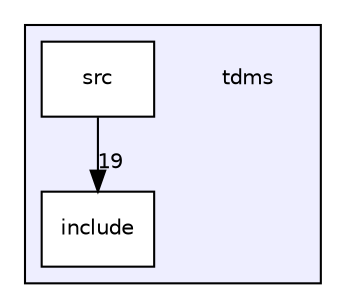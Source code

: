 digraph "tdms" {
  compound=true
  node [ fontsize="10", fontname="Helvetica"];
  edge [ labelfontsize="10", labelfontname="Helvetica"];
  subgraph clusterdir_dfaedd75726dc0f14b5d7f96fe9da9ad {
    graph [ bgcolor="#eeeeff", pencolor="black", label="" URL="dir_dfaedd75726dc0f14b5d7f96fe9da9ad.html"];
    dir_dfaedd75726dc0f14b5d7f96fe9da9ad [shape=plaintext label="tdms"];
    dir_31151eb6fe72a8c6f09675be35b4e99c [shape=box label="include" color="black" fillcolor="white" style="filled" URL="dir_31151eb6fe72a8c6f09675be35b4e99c.html"];
    dir_31743c9f8cb9d8e1833bb08943f9ef81 [shape=box label="src" color="black" fillcolor="white" style="filled" URL="dir_31743c9f8cb9d8e1833bb08943f9ef81.html"];
  }
  dir_31743c9f8cb9d8e1833bb08943f9ef81->dir_31151eb6fe72a8c6f09675be35b4e99c [headlabel="19", labeldistance=1.5 headhref="dir_000003_000002.html"];
}
